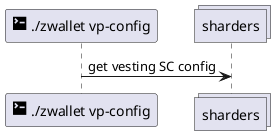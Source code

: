 @startuml
participant "<size:20><&terminal></size> ./zwallet vp-config" as cli
collections sharders

cli -> sharders: get vesting SC config

@enduml